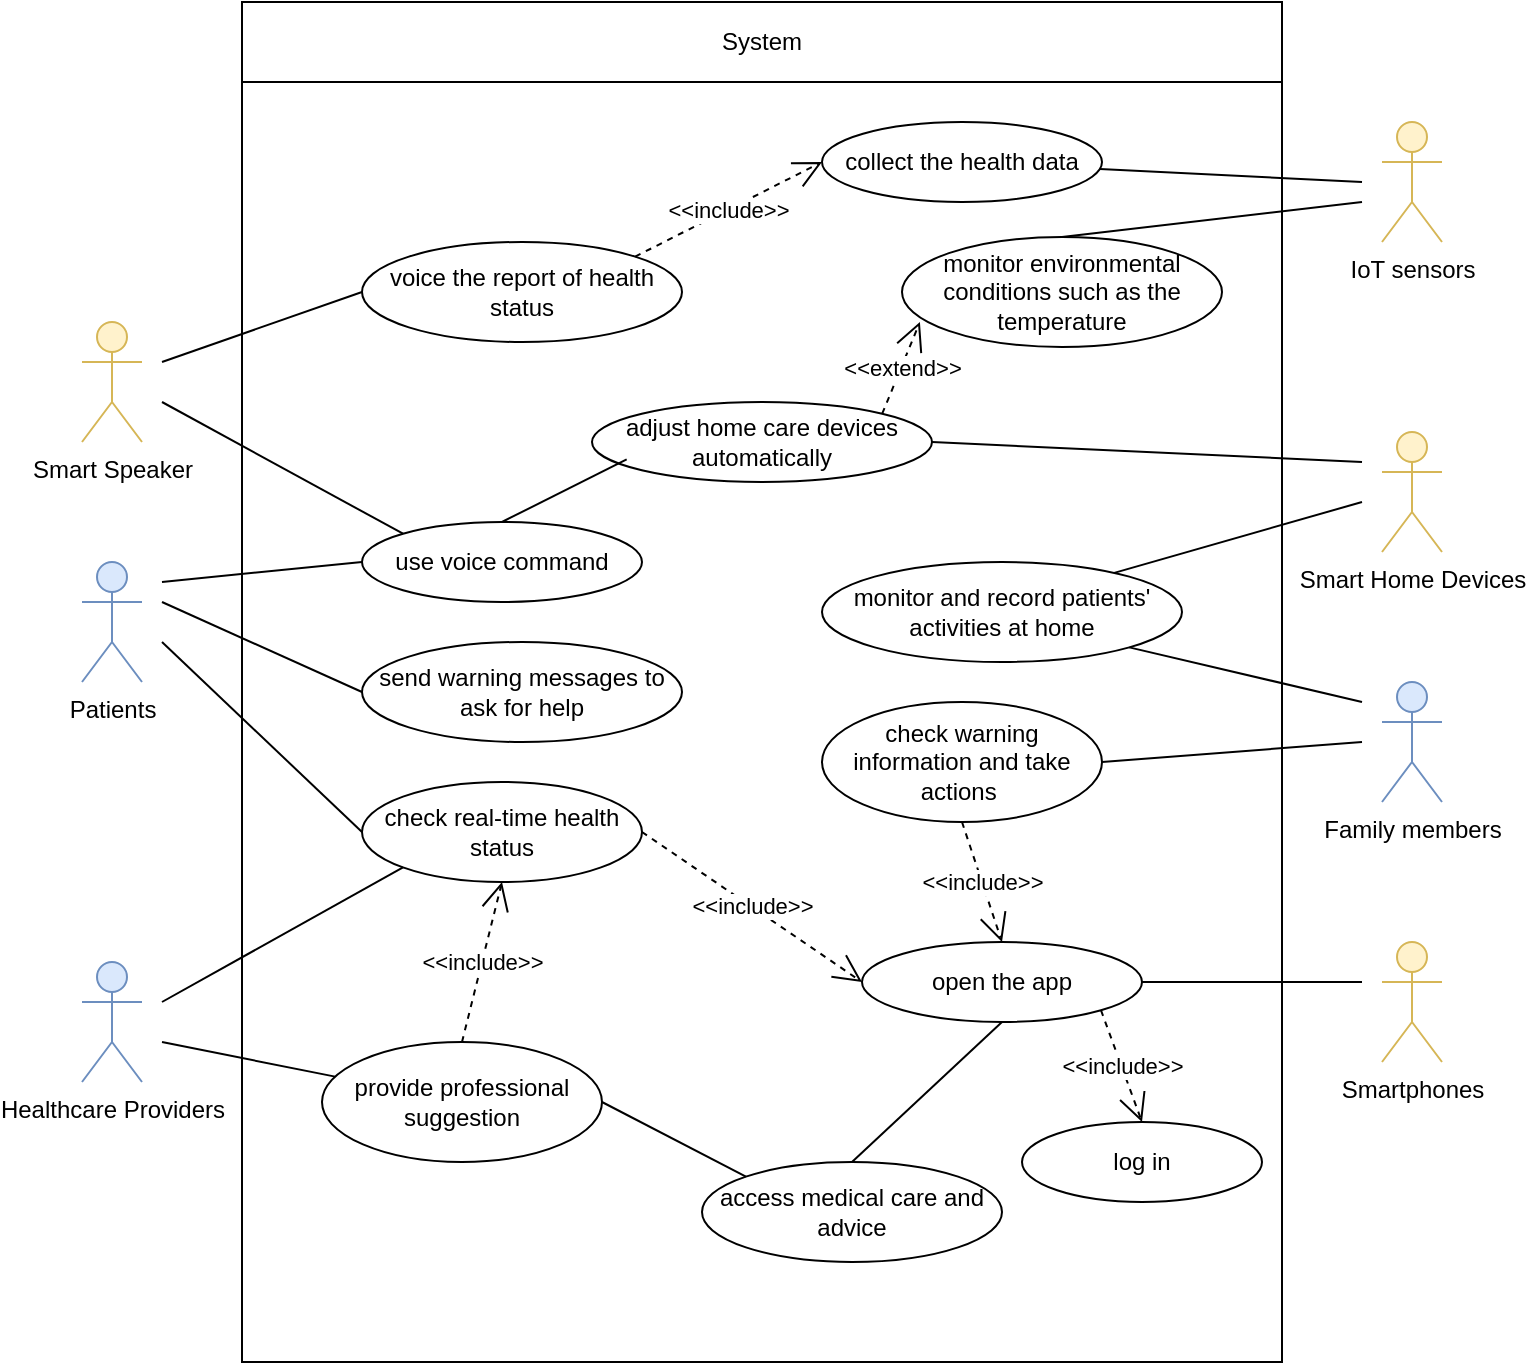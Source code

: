 <mxfile version="24.9.1">
  <diagram name="第 1 页" id="iHOmP0qhtPT1hmDF8nIV">
    <mxGraphModel dx="1173" dy="1939" grid="1" gridSize="10" guides="1" tooltips="1" connect="1" arrows="1" fold="1" page="1" pageScale="1" pageWidth="827" pageHeight="1169" math="0" shadow="0">
      <root>
        <mxCell id="0" />
        <mxCell id="1" parent="0" />
        <mxCell id="jbFpaGRRdj2elf7z0Nkx-2" value="" style="rounded=0;whiteSpace=wrap;html=1;" vertex="1" parent="1">
          <mxGeometry x="160" y="-60" width="520" height="680" as="geometry" />
        </mxCell>
        <mxCell id="jbFpaGRRdj2elf7z0Nkx-4" value="System" style="rounded=0;whiteSpace=wrap;html=1;" vertex="1" parent="1">
          <mxGeometry x="160" y="-60" width="520" height="40" as="geometry" />
        </mxCell>
        <mxCell id="jbFpaGRRdj2elf7z0Nkx-5" value="Patients" style="shape=umlActor;verticalLabelPosition=bottom;verticalAlign=top;html=1;outlineConnect=0;fillColor=#dae8fc;strokeColor=#6c8ebf;" vertex="1" parent="1">
          <mxGeometry x="80" y="220" width="30" height="60" as="geometry" />
        </mxCell>
        <mxCell id="jbFpaGRRdj2elf7z0Nkx-6" value="" style="endArrow=none;html=1;rounded=0;entryX=0;entryY=0.5;entryDx=0;entryDy=0;" edge="1" parent="1" target="jbFpaGRRdj2elf7z0Nkx-7">
          <mxGeometry width="50" height="50" relative="1" as="geometry">
            <mxPoint x="120" y="230" as="sourcePoint" />
            <mxPoint x="440" y="370" as="targetPoint" />
          </mxGeometry>
        </mxCell>
        <mxCell id="jbFpaGRRdj2elf7z0Nkx-7" value="use voice command" style="ellipse;whiteSpace=wrap;html=1;" vertex="1" parent="1">
          <mxGeometry x="220" y="200" width="140" height="40" as="geometry" />
        </mxCell>
        <mxCell id="jbFpaGRRdj2elf7z0Nkx-8" value="send warning messages to ask for help" style="ellipse;whiteSpace=wrap;html=1;" vertex="1" parent="1">
          <mxGeometry x="220" y="260" width="160" height="50" as="geometry" />
        </mxCell>
        <mxCell id="jbFpaGRRdj2elf7z0Nkx-10" value="" style="endArrow=none;html=1;rounded=0;entryX=0;entryY=0.5;entryDx=0;entryDy=0;" edge="1" parent="1" target="jbFpaGRRdj2elf7z0Nkx-8">
          <mxGeometry width="50" height="50" relative="1" as="geometry">
            <mxPoint x="120" y="240" as="sourcePoint" />
            <mxPoint x="440" y="370" as="targetPoint" />
          </mxGeometry>
        </mxCell>
        <mxCell id="jbFpaGRRdj2elf7z0Nkx-11" value="" style="endArrow=none;html=1;rounded=0;entryX=0;entryY=0.5;entryDx=0;entryDy=0;" edge="1" parent="1" target="jbFpaGRRdj2elf7z0Nkx-12">
          <mxGeometry width="50" height="50" relative="1" as="geometry">
            <mxPoint x="120" y="260" as="sourcePoint" />
            <mxPoint x="440" y="370" as="targetPoint" />
          </mxGeometry>
        </mxCell>
        <mxCell id="jbFpaGRRdj2elf7z0Nkx-12" value="check real-time health status" style="ellipse;whiteSpace=wrap;html=1;" vertex="1" parent="1">
          <mxGeometry x="220" y="330" width="140" height="50" as="geometry" />
        </mxCell>
        <mxCell id="jbFpaGRRdj2elf7z0Nkx-13" value="Smart Speaker" style="shape=umlActor;verticalLabelPosition=bottom;verticalAlign=top;html=1;fillColor=#fff2cc;strokeColor=#d6b656;" vertex="1" parent="1">
          <mxGeometry x="80" y="100" width="30" height="60" as="geometry" />
        </mxCell>
        <mxCell id="jbFpaGRRdj2elf7z0Nkx-14" value="" style="endArrow=none;html=1;rounded=0;entryX=0;entryY=0;entryDx=0;entryDy=0;" edge="1" parent="1" target="jbFpaGRRdj2elf7z0Nkx-7">
          <mxGeometry width="50" height="50" relative="1" as="geometry">
            <mxPoint x="120" y="140" as="sourcePoint" />
            <mxPoint x="220" y="105" as="targetPoint" />
          </mxGeometry>
        </mxCell>
        <mxCell id="jbFpaGRRdj2elf7z0Nkx-15" value="" style="endArrow=none;html=1;rounded=0;entryX=0;entryY=0.5;entryDx=0;entryDy=0;" edge="1" parent="1" target="jbFpaGRRdj2elf7z0Nkx-16">
          <mxGeometry width="50" height="50" relative="1" as="geometry">
            <mxPoint x="120" y="120" as="sourcePoint" />
            <mxPoint x="440" y="370" as="targetPoint" />
          </mxGeometry>
        </mxCell>
        <mxCell id="jbFpaGRRdj2elf7z0Nkx-16" value="voice the report of health status" style="ellipse;whiteSpace=wrap;html=1;" vertex="1" parent="1">
          <mxGeometry x="220" y="60" width="160" height="50" as="geometry" />
        </mxCell>
        <mxCell id="jbFpaGRRdj2elf7z0Nkx-19" value="adjust home care devices automatically" style="ellipse;whiteSpace=wrap;html=1;" vertex="1" parent="1">
          <mxGeometry x="335" y="140" width="170" height="40" as="geometry" />
        </mxCell>
        <mxCell id="jbFpaGRRdj2elf7z0Nkx-20" value="Smart Home Devices" style="shape=umlActor;verticalLabelPosition=bottom;verticalAlign=top;html=1;outlineConnect=0;fillColor=#fff2cc;strokeColor=#d6b656;" vertex="1" parent="1">
          <mxGeometry x="730" y="155" width="30" height="60" as="geometry" />
        </mxCell>
        <mxCell id="jbFpaGRRdj2elf7z0Nkx-21" value="monitor environmental conditions such as the temperature" style="ellipse;whiteSpace=wrap;html=1;" vertex="1" parent="1">
          <mxGeometry x="490" y="57.5" width="160" height="55" as="geometry" />
        </mxCell>
        <mxCell id="jbFpaGRRdj2elf7z0Nkx-23" value="" style="endArrow=none;html=1;rounded=0;exitX=1;exitY=0.5;exitDx=0;exitDy=0;" edge="1" parent="1" source="jbFpaGRRdj2elf7z0Nkx-19">
          <mxGeometry width="50" height="50" relative="1" as="geometry">
            <mxPoint x="390" y="420" as="sourcePoint" />
            <mxPoint x="720" y="170" as="targetPoint" />
          </mxGeometry>
        </mxCell>
        <mxCell id="jbFpaGRRdj2elf7z0Nkx-24" value="&amp;lt;&amp;lt;extend&amp;gt;&amp;gt;" style="endArrow=open;endSize=12;dashed=1;html=1;rounded=0;entryX=0.056;entryY=0.773;entryDx=0;entryDy=0;exitX=1;exitY=0;exitDx=0;exitDy=0;entryPerimeter=0;" edge="1" parent="1" source="jbFpaGRRdj2elf7z0Nkx-19" target="jbFpaGRRdj2elf7z0Nkx-21">
          <mxGeometry width="160" relative="1" as="geometry">
            <mxPoint x="330" y="400" as="sourcePoint" />
            <mxPoint x="490" y="400" as="targetPoint" />
          </mxGeometry>
        </mxCell>
        <mxCell id="jbFpaGRRdj2elf7z0Nkx-25" value="Smartphones" style="shape=umlActor;verticalLabelPosition=bottom;verticalAlign=top;html=1;fillColor=#fff2cc;strokeColor=#d6b656;" vertex="1" parent="1">
          <mxGeometry x="730" y="410" width="30" height="60" as="geometry" />
        </mxCell>
        <mxCell id="jbFpaGRRdj2elf7z0Nkx-26" value="open the app" style="ellipse;whiteSpace=wrap;html=1;" vertex="1" parent="1">
          <mxGeometry x="470" y="410" width="140" height="40" as="geometry" />
        </mxCell>
        <mxCell id="jbFpaGRRdj2elf7z0Nkx-27" value="" style="endArrow=none;html=1;rounded=0;exitX=1;exitY=0.5;exitDx=0;exitDy=0;" edge="1" parent="1" source="jbFpaGRRdj2elf7z0Nkx-26">
          <mxGeometry width="50" height="50" relative="1" as="geometry">
            <mxPoint x="390" y="420" as="sourcePoint" />
            <mxPoint x="720" y="430" as="targetPoint" />
          </mxGeometry>
        </mxCell>
        <mxCell id="jbFpaGRRdj2elf7z0Nkx-28" value="&amp;lt;&amp;lt;include&amp;gt;&amp;gt;" style="endArrow=open;endSize=12;dashed=1;html=1;rounded=0;exitX=1;exitY=1;exitDx=0;exitDy=0;entryX=0.5;entryY=0;entryDx=0;entryDy=0;" edge="1" parent="1" source="jbFpaGRRdj2elf7z0Nkx-26" target="jbFpaGRRdj2elf7z0Nkx-29">
          <mxGeometry width="160" relative="1" as="geometry">
            <mxPoint x="330" y="400" as="sourcePoint" />
            <mxPoint x="490" y="400" as="targetPoint" />
          </mxGeometry>
        </mxCell>
        <mxCell id="jbFpaGRRdj2elf7z0Nkx-29" value="log in" style="ellipse;whiteSpace=wrap;html=1;" vertex="1" parent="1">
          <mxGeometry x="550" y="500" width="120" height="40" as="geometry" />
        </mxCell>
        <mxCell id="jbFpaGRRdj2elf7z0Nkx-30" value="&amp;lt;&amp;lt;include&amp;gt;&amp;gt;" style="endArrow=open;endSize=12;dashed=1;html=1;rounded=0;exitX=1;exitY=0.5;exitDx=0;exitDy=0;entryX=0;entryY=0.5;entryDx=0;entryDy=0;" edge="1" parent="1" source="jbFpaGRRdj2elf7z0Nkx-12" target="jbFpaGRRdj2elf7z0Nkx-26">
          <mxGeometry width="160" relative="1" as="geometry">
            <mxPoint x="330" y="400" as="sourcePoint" />
            <mxPoint x="490" y="400" as="targetPoint" />
          </mxGeometry>
        </mxCell>
        <mxCell id="jbFpaGRRdj2elf7z0Nkx-31" value="Family members" style="shape=umlActor;verticalLabelPosition=bottom;verticalAlign=top;html=1;fillColor=#dae8fc;strokeColor=#6c8ebf;" vertex="1" parent="1">
          <mxGeometry x="730" y="280" width="30" height="60" as="geometry" />
        </mxCell>
        <mxCell id="jbFpaGRRdj2elf7z0Nkx-32" value="" style="endArrow=none;html=1;rounded=0;entryX=1;entryY=0.5;entryDx=0;entryDy=0;" edge="1" parent="1" target="jbFpaGRRdj2elf7z0Nkx-33">
          <mxGeometry width="50" height="50" relative="1" as="geometry">
            <mxPoint x="720" y="310" as="sourcePoint" />
            <mxPoint x="440" y="370" as="targetPoint" />
          </mxGeometry>
        </mxCell>
        <mxCell id="jbFpaGRRdj2elf7z0Nkx-33" value="check warning information and take actions&amp;nbsp;" style="ellipse;whiteSpace=wrap;html=1;" vertex="1" parent="1">
          <mxGeometry x="450" y="290" width="140" height="60" as="geometry" />
        </mxCell>
        <mxCell id="jbFpaGRRdj2elf7z0Nkx-34" value="" style="endArrow=none;html=1;rounded=0;entryX=0.802;entryY=0.119;entryDx=0;entryDy=0;entryPerimeter=0;" edge="1" parent="1" target="jbFpaGRRdj2elf7z0Nkx-35">
          <mxGeometry width="50" height="50" relative="1" as="geometry">
            <mxPoint x="720" y="190" as="sourcePoint" />
            <mxPoint x="720" y="190" as="targetPoint" />
          </mxGeometry>
        </mxCell>
        <mxCell id="jbFpaGRRdj2elf7z0Nkx-35" value="monitor and record patients&#39; activities at home" style="ellipse;whiteSpace=wrap;html=1;" vertex="1" parent="1">
          <mxGeometry x="450" y="220" width="180" height="50" as="geometry" />
        </mxCell>
        <mxCell id="jbFpaGRRdj2elf7z0Nkx-36" value="" style="endArrow=none;html=1;rounded=0;exitX=1;exitY=1;exitDx=0;exitDy=0;" edge="1" parent="1" source="jbFpaGRRdj2elf7z0Nkx-35">
          <mxGeometry width="50" height="50" relative="1" as="geometry">
            <mxPoint x="390" y="420" as="sourcePoint" />
            <mxPoint x="720" y="290" as="targetPoint" />
          </mxGeometry>
        </mxCell>
        <mxCell id="jbFpaGRRdj2elf7z0Nkx-37" value="&amp;lt;&amp;lt;include&amp;gt;&amp;gt;" style="endArrow=open;endSize=12;dashed=1;html=1;rounded=0;exitX=0.5;exitY=1;exitDx=0;exitDy=0;entryX=0.5;entryY=0;entryDx=0;entryDy=0;" edge="1" parent="1" source="jbFpaGRRdj2elf7z0Nkx-33" target="jbFpaGRRdj2elf7z0Nkx-26">
          <mxGeometry width="160" relative="1" as="geometry">
            <mxPoint x="330" y="400" as="sourcePoint" />
            <mxPoint x="490" y="400" as="targetPoint" />
          </mxGeometry>
        </mxCell>
        <mxCell id="jbFpaGRRdj2elf7z0Nkx-38" value="IoT sensors" style="shape=umlActor;verticalLabelPosition=bottom;verticalAlign=top;html=1;fillColor=#fff2cc;strokeColor=#d6b656;" vertex="1" parent="1">
          <mxGeometry x="730" width="30" height="60" as="geometry" />
        </mxCell>
        <mxCell id="jbFpaGRRdj2elf7z0Nkx-39" value="" style="endArrow=none;html=1;rounded=0;exitX=0.5;exitY=0;exitDx=0;exitDy=0;" edge="1" parent="1" source="jbFpaGRRdj2elf7z0Nkx-21">
          <mxGeometry width="50" height="50" relative="1" as="geometry">
            <mxPoint x="390" y="320" as="sourcePoint" />
            <mxPoint x="720" y="40" as="targetPoint" />
          </mxGeometry>
        </mxCell>
        <mxCell id="jbFpaGRRdj2elf7z0Nkx-40" value="" style="endArrow=none;html=1;rounded=0;" edge="1" parent="1" target="jbFpaGRRdj2elf7z0Nkx-41">
          <mxGeometry width="50" height="50" relative="1" as="geometry">
            <mxPoint x="720" y="30" as="sourcePoint" />
            <mxPoint x="720" y="20" as="targetPoint" />
          </mxGeometry>
        </mxCell>
        <mxCell id="jbFpaGRRdj2elf7z0Nkx-41" value="collect the health data" style="ellipse;whiteSpace=wrap;html=1;" vertex="1" parent="1">
          <mxGeometry x="450" width="140" height="40" as="geometry" />
        </mxCell>
        <mxCell id="jbFpaGRRdj2elf7z0Nkx-42" value="&amp;lt;&amp;lt;include&amp;gt;&amp;gt;" style="endArrow=open;endSize=12;dashed=1;html=1;rounded=0;exitX=1;exitY=0;exitDx=0;exitDy=0;entryX=0;entryY=0.5;entryDx=0;entryDy=0;" edge="1" parent="1" source="jbFpaGRRdj2elf7z0Nkx-16" target="jbFpaGRRdj2elf7z0Nkx-41">
          <mxGeometry width="160" relative="1" as="geometry">
            <mxPoint x="330" y="300" as="sourcePoint" />
            <mxPoint x="490" y="300" as="targetPoint" />
          </mxGeometry>
        </mxCell>
        <mxCell id="jbFpaGRRdj2elf7z0Nkx-43" value="Healthcare Providers" style="shape=umlActor;verticalLabelPosition=bottom;verticalAlign=top;html=1;fillColor=#dae8fc;strokeColor=#6c8ebf;" vertex="1" parent="1">
          <mxGeometry x="80" y="420" width="30" height="60" as="geometry" />
        </mxCell>
        <mxCell id="jbFpaGRRdj2elf7z0Nkx-45" value="" style="endArrow=none;html=1;rounded=0;entryX=0;entryY=1;entryDx=0;entryDy=0;" edge="1" parent="1" target="jbFpaGRRdj2elf7z0Nkx-12">
          <mxGeometry width="50" height="50" relative="1" as="geometry">
            <mxPoint x="120" y="440" as="sourcePoint" />
            <mxPoint x="240" y="380" as="targetPoint" />
          </mxGeometry>
        </mxCell>
        <mxCell id="jbFpaGRRdj2elf7z0Nkx-46" value="" style="endArrow=none;html=1;rounded=0;entryX=0.5;entryY=1;entryDx=0;entryDy=0;exitX=0.5;exitY=0;exitDx=0;exitDy=0;" edge="1" parent="1" source="jbFpaGRRdj2elf7z0Nkx-47" target="jbFpaGRRdj2elf7z0Nkx-26">
          <mxGeometry width="50" height="50" relative="1" as="geometry">
            <mxPoint x="390" y="320" as="sourcePoint" />
            <mxPoint x="440" y="270" as="targetPoint" />
          </mxGeometry>
        </mxCell>
        <mxCell id="jbFpaGRRdj2elf7z0Nkx-47" value="access medical care and advice" style="ellipse;whiteSpace=wrap;html=1;" vertex="1" parent="1">
          <mxGeometry x="390" y="520" width="150" height="50" as="geometry" />
        </mxCell>
        <mxCell id="jbFpaGRRdj2elf7z0Nkx-48" value="" style="endArrow=none;html=1;rounded=0;" edge="1" parent="1" target="jbFpaGRRdj2elf7z0Nkx-49">
          <mxGeometry width="50" height="50" relative="1" as="geometry">
            <mxPoint x="120" y="460" as="sourcePoint" />
            <mxPoint x="230" y="440" as="targetPoint" />
          </mxGeometry>
        </mxCell>
        <mxCell id="jbFpaGRRdj2elf7z0Nkx-49" value="provide professional suggestion" style="ellipse;whiteSpace=wrap;html=1;" vertex="1" parent="1">
          <mxGeometry x="200" y="460" width="140" height="60" as="geometry" />
        </mxCell>
        <mxCell id="jbFpaGRRdj2elf7z0Nkx-50" value="&amp;lt;&amp;lt;include&amp;gt;&amp;gt;" style="endArrow=open;endSize=12;dashed=1;html=1;rounded=0;exitX=0.5;exitY=0;exitDx=0;exitDy=0;entryX=0.5;entryY=1;entryDx=0;entryDy=0;" edge="1" parent="1" source="jbFpaGRRdj2elf7z0Nkx-49" target="jbFpaGRRdj2elf7z0Nkx-12">
          <mxGeometry width="160" relative="1" as="geometry">
            <mxPoint x="330" y="300" as="sourcePoint" />
            <mxPoint x="490" y="300" as="targetPoint" />
          </mxGeometry>
        </mxCell>
        <mxCell id="jbFpaGRRdj2elf7z0Nkx-51" value="" style="endArrow=none;html=1;rounded=0;exitX=1;exitY=0.5;exitDx=0;exitDy=0;entryX=0;entryY=0;entryDx=0;entryDy=0;" edge="1" parent="1" source="jbFpaGRRdj2elf7z0Nkx-49" target="jbFpaGRRdj2elf7z0Nkx-47">
          <mxGeometry width="50" height="50" relative="1" as="geometry">
            <mxPoint x="390" y="320" as="sourcePoint" />
            <mxPoint x="440" y="270" as="targetPoint" />
          </mxGeometry>
        </mxCell>
        <mxCell id="jbFpaGRRdj2elf7z0Nkx-53" value="" style="endArrow=none;html=1;rounded=0;entryX=0.102;entryY=0.717;entryDx=0;entryDy=0;exitX=0.5;exitY=0;exitDx=0;exitDy=0;entryPerimeter=0;" edge="1" parent="1" source="jbFpaGRRdj2elf7z0Nkx-7" target="jbFpaGRRdj2elf7z0Nkx-19">
          <mxGeometry width="50" height="50" relative="1" as="geometry">
            <mxPoint x="250" y="190" as="sourcePoint" />
            <mxPoint x="300" y="140" as="targetPoint" />
          </mxGeometry>
        </mxCell>
        <mxCell id="jbFpaGRRdj2elf7z0Nkx-54" style="edgeStyle=orthogonalEdgeStyle;rounded=0;orthogonalLoop=1;jettySize=auto;html=1;exitX=0.5;exitY=1;exitDx=0;exitDy=0;" edge="1" parent="1" source="jbFpaGRRdj2elf7z0Nkx-19" target="jbFpaGRRdj2elf7z0Nkx-19">
          <mxGeometry relative="1" as="geometry" />
        </mxCell>
      </root>
    </mxGraphModel>
  </diagram>
</mxfile>
